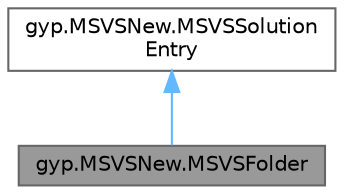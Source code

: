 digraph "gyp.MSVSNew.MSVSFolder"
{
 // LATEX_PDF_SIZE
  bgcolor="transparent";
  edge [fontname=Helvetica,fontsize=10,labelfontname=Helvetica,labelfontsize=10];
  node [fontname=Helvetica,fontsize=10,shape=box,height=0.2,width=0.4];
  Node1 [id="Node000001",label="gyp.MSVSNew.MSVSFolder",height=0.2,width=0.4,color="gray40", fillcolor="grey60", style="filled", fontcolor="black",tooltip=" "];
  Node2 -> Node1 [id="edge1_Node000001_Node000002",dir="back",color="steelblue1",style="solid",tooltip=" "];
  Node2 [id="Node000002",label="gyp.MSVSNew.MSVSSolution\lEntry",height=0.2,width=0.4,color="gray40", fillcolor="white", style="filled",URL="$classgyp_1_1_m_s_v_s_new_1_1_m_s_v_s_solution_entry.html",tooltip=" "];
}
